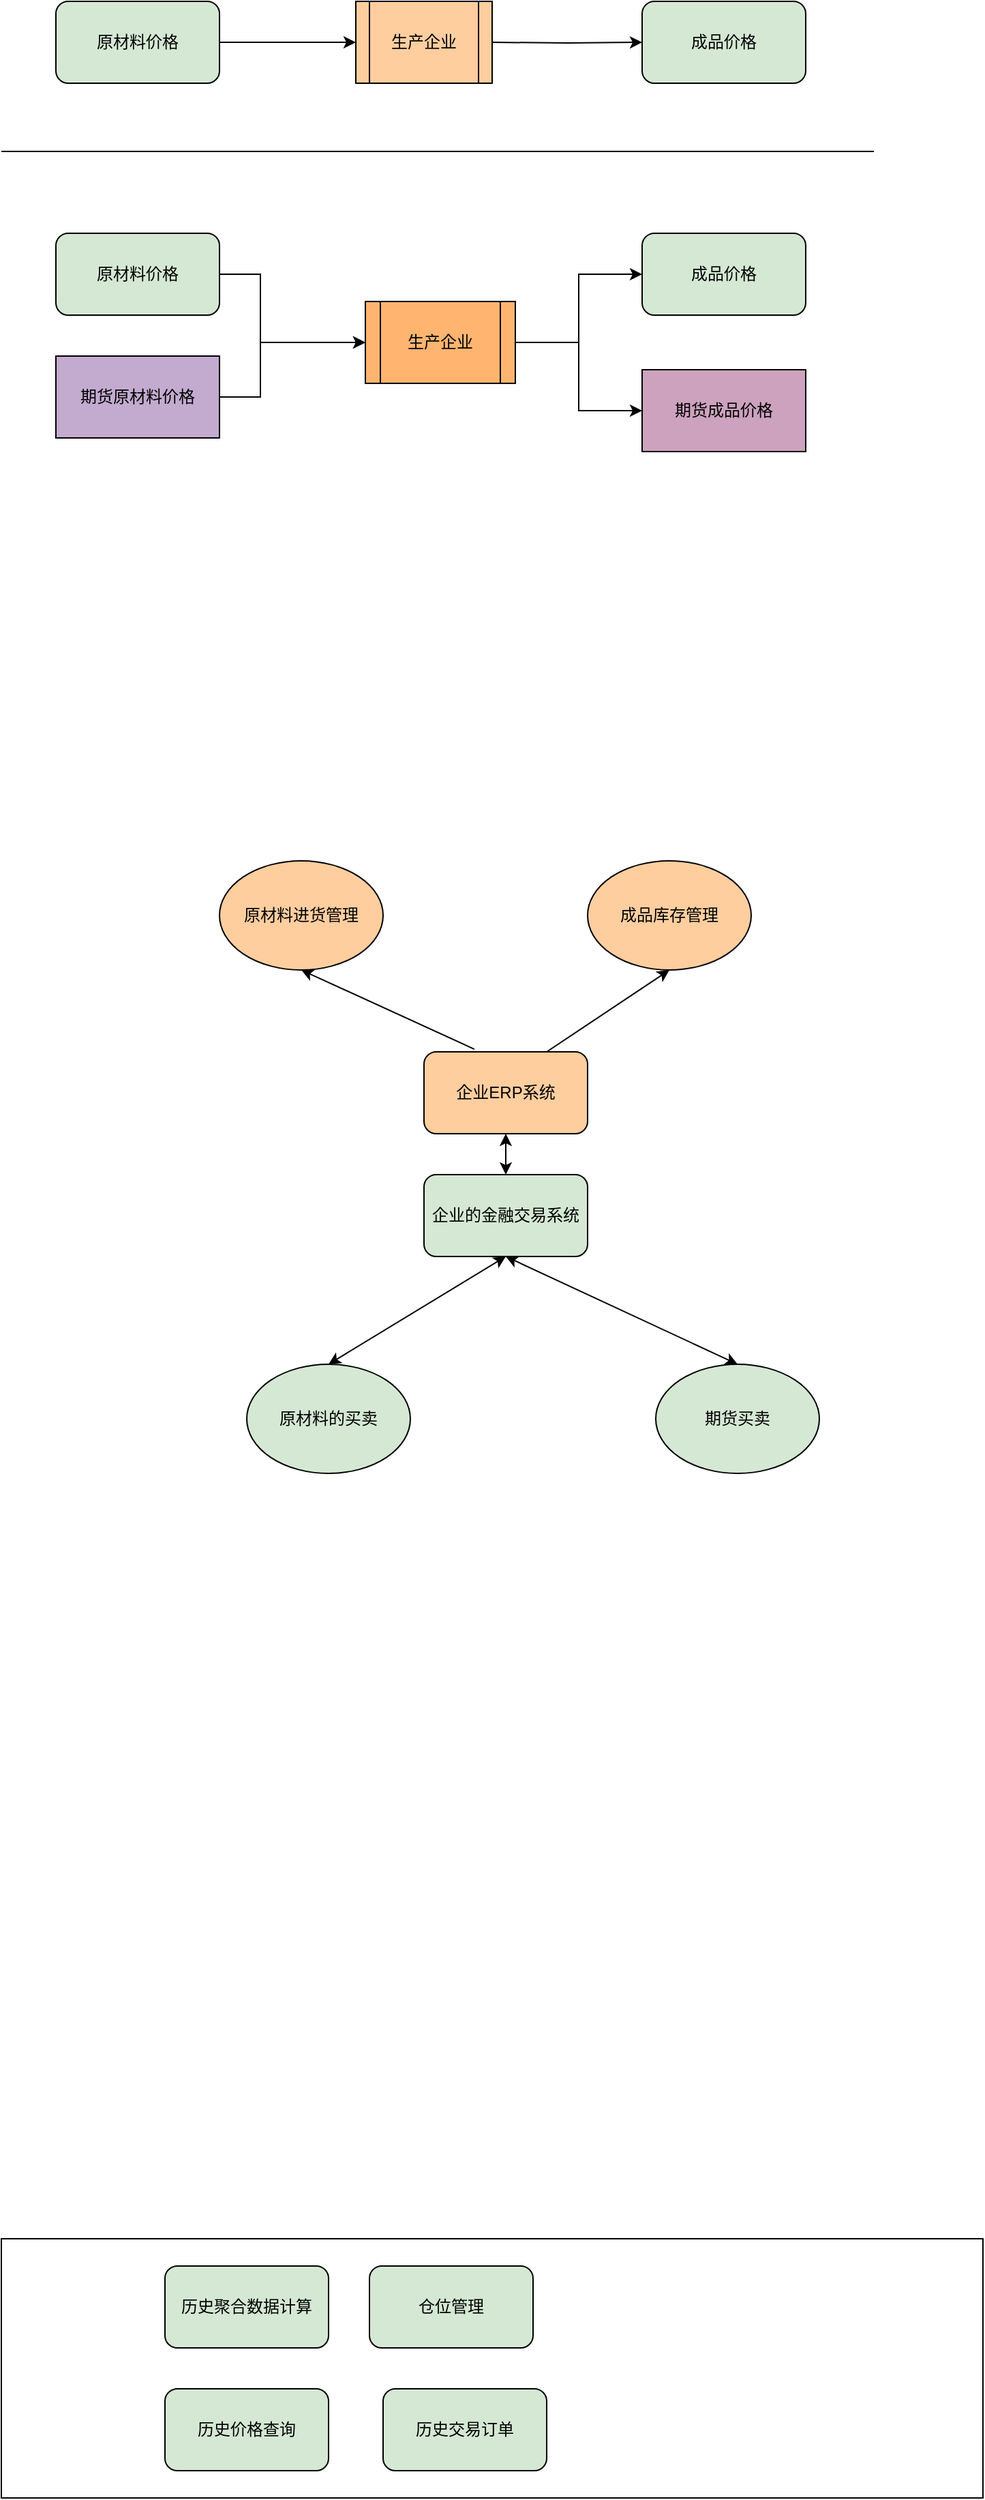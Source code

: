 <mxfile version="10.8.0" type="github"><diagram id="7o7ReF6YEls037SwQ5LS" name="Page-1"><mxGraphModel dx="1158" dy="614" grid="1" gridSize="10" guides="1" tooltips="1" connect="1" arrows="1" fold="1" page="1" pageScale="1" pageWidth="827" pageHeight="1169" math="0" shadow="0"><root><mxCell id="0"/><mxCell id="1" parent="0"/><mxCell id="VMzP-jq-7ChJDkjhJJTq-29" value="" style="rounded=0;whiteSpace=wrap;html=1;fillColor=#FFFFFF;" vertex="1" parent="1"><mxGeometry x="40" y="1810" width="720" height="190" as="geometry"/></mxCell><mxCell id="pUxB87T5R868vP6XW2k0-5" value="" style="edgeStyle=orthogonalEdgeStyle;rounded=0;orthogonalLoop=1;jettySize=auto;html=1;entryX=0;entryY=0.5;entryDx=0;entryDy=0;" parent="1" source="pUxB87T5R868vP6XW2k0-2" edge="1" target="pUxB87T5R868vP6XW2k0-9"><mxGeometry relative="1" as="geometry"><mxPoint x="280" y="200" as="targetPoint"/></mxGeometry></mxCell><mxCell id="pUxB87T5R868vP6XW2k0-2" value="原材料价格" style="rounded=1;whiteSpace=wrap;html=1;fillColor=#D5E8D4;" parent="1" vertex="1"><mxGeometry x="80" y="170" width="120" height="60" as="geometry"/></mxCell><mxCell id="pUxB87T5R868vP6XW2k0-7" value="" style="edgeStyle=orthogonalEdgeStyle;rounded=0;orthogonalLoop=1;jettySize=auto;html=1;" parent="1" target="pUxB87T5R868vP6XW2k0-6" edge="1"><mxGeometry relative="1" as="geometry"><mxPoint x="400" y="200" as="sourcePoint"/></mxGeometry></mxCell><mxCell id="pUxB87T5R868vP6XW2k0-6" value="成品价格" style="rounded=1;whiteSpace=wrap;html=1;fillColor=#D5E8D4;" parent="1" vertex="1"><mxGeometry x="510" y="170" width="120" height="60" as="geometry"/></mxCell><mxCell id="pUxB87T5R868vP6XW2k0-8" value="" style="endArrow=none;html=1;" parent="1" edge="1"><mxGeometry width="50" height="50" relative="1" as="geometry"><mxPoint x="40" y="280" as="sourcePoint"/><mxPoint x="680" y="280" as="targetPoint"/></mxGeometry></mxCell><mxCell id="pUxB87T5R868vP6XW2k0-9" value="生产企业" style="shape=process;whiteSpace=wrap;html=1;backgroundOutline=1;fillColor=#FFCE9F;" parent="1" vertex="1"><mxGeometry x="300" y="170" width="100" height="60" as="geometry"/></mxCell><mxCell id="VMzP-jq-7ChJDkjhJJTq-1" value="" style="edgeStyle=orthogonalEdgeStyle;rounded=0;orthogonalLoop=1;jettySize=auto;html=1;entryX=0;entryY=0.5;entryDx=0;entryDy=0;" edge="1" parent="1" source="VMzP-jq-7ChJDkjhJJTq-2" target="VMzP-jq-7ChJDkjhJJTq-5"><mxGeometry relative="1" as="geometry"><mxPoint x="280" y="370" as="targetPoint"/><Array as="points"><mxPoint x="230" y="370"/><mxPoint x="230" y="420"/></Array></mxGeometry></mxCell><mxCell id="VMzP-jq-7ChJDkjhJJTq-2" value="原材料价格" style="rounded=1;whiteSpace=wrap;html=1;fillColor=#D5E8D4;" vertex="1" parent="1"><mxGeometry x="80" y="340" width="120" height="60" as="geometry"/></mxCell><mxCell id="VMzP-jq-7ChJDkjhJJTq-3" value="" style="edgeStyle=orthogonalEdgeStyle;rounded=0;orthogonalLoop=1;jettySize=auto;html=1;exitX=1;exitY=0.5;exitDx=0;exitDy=0;" edge="1" parent="1" target="VMzP-jq-7ChJDkjhJJTq-4" source="VMzP-jq-7ChJDkjhJJTq-5"><mxGeometry relative="1" as="geometry"><mxPoint x="400" y="370" as="sourcePoint"/></mxGeometry></mxCell><mxCell id="VMzP-jq-7ChJDkjhJJTq-4" value="成品价格" style="rounded=1;whiteSpace=wrap;html=1;fillColor=#D5E8D4;" vertex="1" parent="1"><mxGeometry x="510" y="340" width="120" height="60" as="geometry"/></mxCell><mxCell id="VMzP-jq-7ChJDkjhJJTq-5" value="生产企业" style="shape=process;whiteSpace=wrap;html=1;backgroundOutline=1;fillColor=#FFB570;" vertex="1" parent="1"><mxGeometry x="307" y="390" width="110" height="60" as="geometry"/></mxCell><mxCell id="VMzP-jq-7ChJDkjhJJTq-10" value="" style="edgeStyle=orthogonalEdgeStyle;rounded=0;orthogonalLoop=1;jettySize=auto;html=1;entryX=0;entryY=0.5;entryDx=0;entryDy=0;" edge="1" parent="1" source="VMzP-jq-7ChJDkjhJJTq-6" target="VMzP-jq-7ChJDkjhJJTq-5"><mxGeometry relative="1" as="geometry"><mxPoint x="270" y="370" as="targetPoint"/><Array as="points"><mxPoint x="230" y="460"/><mxPoint x="230" y="420"/></Array></mxGeometry></mxCell><mxCell id="VMzP-jq-7ChJDkjhJJTq-6" value="期货原材料价格" style="rounded=0;whiteSpace=wrap;html=1;fillColor=#C3ABD0;" vertex="1" parent="1"><mxGeometry x="80" y="430" width="120" height="60" as="geometry"/></mxCell><mxCell id="VMzP-jq-7ChJDkjhJJTq-7" value="期货成品价格" style="rounded=0;whiteSpace=wrap;html=1;fillColor=#CDA2BE;" vertex="1" parent="1"><mxGeometry x="510" y="440" width="120" height="60" as="geometry"/></mxCell><mxCell id="VMzP-jq-7ChJDkjhJJTq-11" value="" style="edgeStyle=orthogonalEdgeStyle;rounded=0;orthogonalLoop=1;jettySize=auto;html=1;exitX=1;exitY=0.5;exitDx=0;exitDy=0;entryX=0;entryY=0.5;entryDx=0;entryDy=0;" edge="1" parent="1" source="VMzP-jq-7ChJDkjhJJTq-5" target="VMzP-jq-7ChJDkjhJJTq-7"><mxGeometry relative="1" as="geometry"><mxPoint x="410" y="430" as="sourcePoint"/><mxPoint x="520" y="380" as="targetPoint"/></mxGeometry></mxCell><mxCell id="VMzP-jq-7ChJDkjhJJTq-14" value="企业ERP系统" style="rounded=1;whiteSpace=wrap;html=1;fillColor=#FFCE9F;" vertex="1" parent="1"><mxGeometry x="350" y="940" width="120" height="60" as="geometry"/></mxCell><mxCell id="VMzP-jq-7ChJDkjhJJTq-15" value="企业的金融交易系统" style="rounded=1;whiteSpace=wrap;html=1;fillColor=#D5E8D4;" vertex="1" parent="1"><mxGeometry x="350" y="1030" width="120" height="60" as="geometry"/></mxCell><mxCell id="VMzP-jq-7ChJDkjhJJTq-16" value="原材料进货管理" style="ellipse;whiteSpace=wrap;html=1;fillColor=#FFCE9F;" vertex="1" parent="1"><mxGeometry x="200" y="800" width="120" height="80" as="geometry"/></mxCell><mxCell id="VMzP-jq-7ChJDkjhJJTq-17" value="成品库存管理" style="ellipse;whiteSpace=wrap;html=1;fillColor=#FFCE9F;" vertex="1" parent="1"><mxGeometry x="470" y="800" width="120" height="80" as="geometry"/></mxCell><mxCell id="VMzP-jq-7ChJDkjhJJTq-18" value="" style="endArrow=classic;html=1;entryX=0.5;entryY=1;entryDx=0;entryDy=0;exitX=0.308;exitY=-0.033;exitDx=0;exitDy=0;exitPerimeter=0;" edge="1" parent="1" source="VMzP-jq-7ChJDkjhJJTq-14" target="VMzP-jq-7ChJDkjhJJTq-16"><mxGeometry width="50" height="50" relative="1" as="geometry"><mxPoint x="190" y="980" as="sourcePoint"/><mxPoint x="240" y="930" as="targetPoint"/></mxGeometry></mxCell><mxCell id="VMzP-jq-7ChJDkjhJJTq-19" value="" style="endArrow=classic;html=1;entryX=0.5;entryY=1;entryDx=0;entryDy=0;exitX=0.75;exitY=0;exitDx=0;exitDy=0;" edge="1" parent="1" source="VMzP-jq-7ChJDkjhJJTq-14" target="VMzP-jq-7ChJDkjhJJTq-17"><mxGeometry width="50" height="50" relative="1" as="geometry"><mxPoint x="40" y="1130" as="sourcePoint"/><mxPoint x="90" y="1080" as="targetPoint"/></mxGeometry></mxCell><mxCell id="VMzP-jq-7ChJDkjhJJTq-21" value="原材料的买卖" style="ellipse;whiteSpace=wrap;html=1;fillColor=#D5E8D4;" vertex="1" parent="1"><mxGeometry x="220" y="1169" width="120" height="80" as="geometry"/></mxCell><mxCell id="VMzP-jq-7ChJDkjhJJTq-22" value="期货买卖" style="ellipse;whiteSpace=wrap;html=1;fillColor=#D5E8D4;" vertex="1" parent="1"><mxGeometry x="520" y="1169" width="120" height="80" as="geometry"/></mxCell><mxCell id="VMzP-jq-7ChJDkjhJJTq-23" value="" style="endArrow=classic;startArrow=classic;html=1;exitX=0.5;exitY=0;exitDx=0;exitDy=0;" edge="1" parent="1" source="VMzP-jq-7ChJDkjhJJTq-15"><mxGeometry width="50" height="50" relative="1" as="geometry"><mxPoint x="120" y="1150" as="sourcePoint"/><mxPoint x="410" y="1000" as="targetPoint"/></mxGeometry></mxCell><mxCell id="VMzP-jq-7ChJDkjhJJTq-26" value="" style="endArrow=classic;startArrow=classic;html=1;entryX=0.5;entryY=1;entryDx=0;entryDy=0;exitX=0.5;exitY=0;exitDx=0;exitDy=0;" edge="1" parent="1" source="VMzP-jq-7ChJDkjhJJTq-21" target="VMzP-jq-7ChJDkjhJJTq-15"><mxGeometry width="50" height="50" relative="1" as="geometry"><mxPoint x="360" y="1150" as="sourcePoint"/><mxPoint x="410" y="1100" as="targetPoint"/></mxGeometry></mxCell><mxCell id="VMzP-jq-7ChJDkjhJJTq-27" value="" style="endArrow=classic;startArrow=classic;html=1;exitX=0.5;exitY=0;exitDx=0;exitDy=0;" edge="1" parent="1" source="VMzP-jq-7ChJDkjhJJTq-22"><mxGeometry width="50" height="50" relative="1" as="geometry"><mxPoint x="40" y="1320" as="sourcePoint"/><mxPoint x="410" y="1090" as="targetPoint"/></mxGeometry></mxCell><mxCell id="VMzP-jq-7ChJDkjhJJTq-28" value="历史价格查询" style="rounded=1;whiteSpace=wrap;html=1;fillColor=#D5E8D4;" vertex="1" parent="1"><mxGeometry x="160" y="1920" width="120" height="60" as="geometry"/></mxCell><mxCell id="VMzP-jq-7ChJDkjhJJTq-30" value="历史交易订单" style="rounded=1;whiteSpace=wrap;html=1;fillColor=#D5E8D4;" vertex="1" parent="1"><mxGeometry x="320" y="1920" width="120" height="60" as="geometry"/></mxCell><mxCell id="VMzP-jq-7ChJDkjhJJTq-31" value="历史聚合数据计算" style="rounded=1;whiteSpace=wrap;html=1;fillColor=#D5E8D4;" vertex="1" parent="1"><mxGeometry x="160" y="1830" width="120" height="60" as="geometry"/></mxCell><mxCell id="VMzP-jq-7ChJDkjhJJTq-32" value="仓位管理" style="rounded=1;whiteSpace=wrap;html=1;fillColor=#D5E8D4;" vertex="1" parent="1"><mxGeometry x="310" y="1830" width="120" height="60" as="geometry"/></mxCell></root></mxGraphModel></diagram></mxfile>